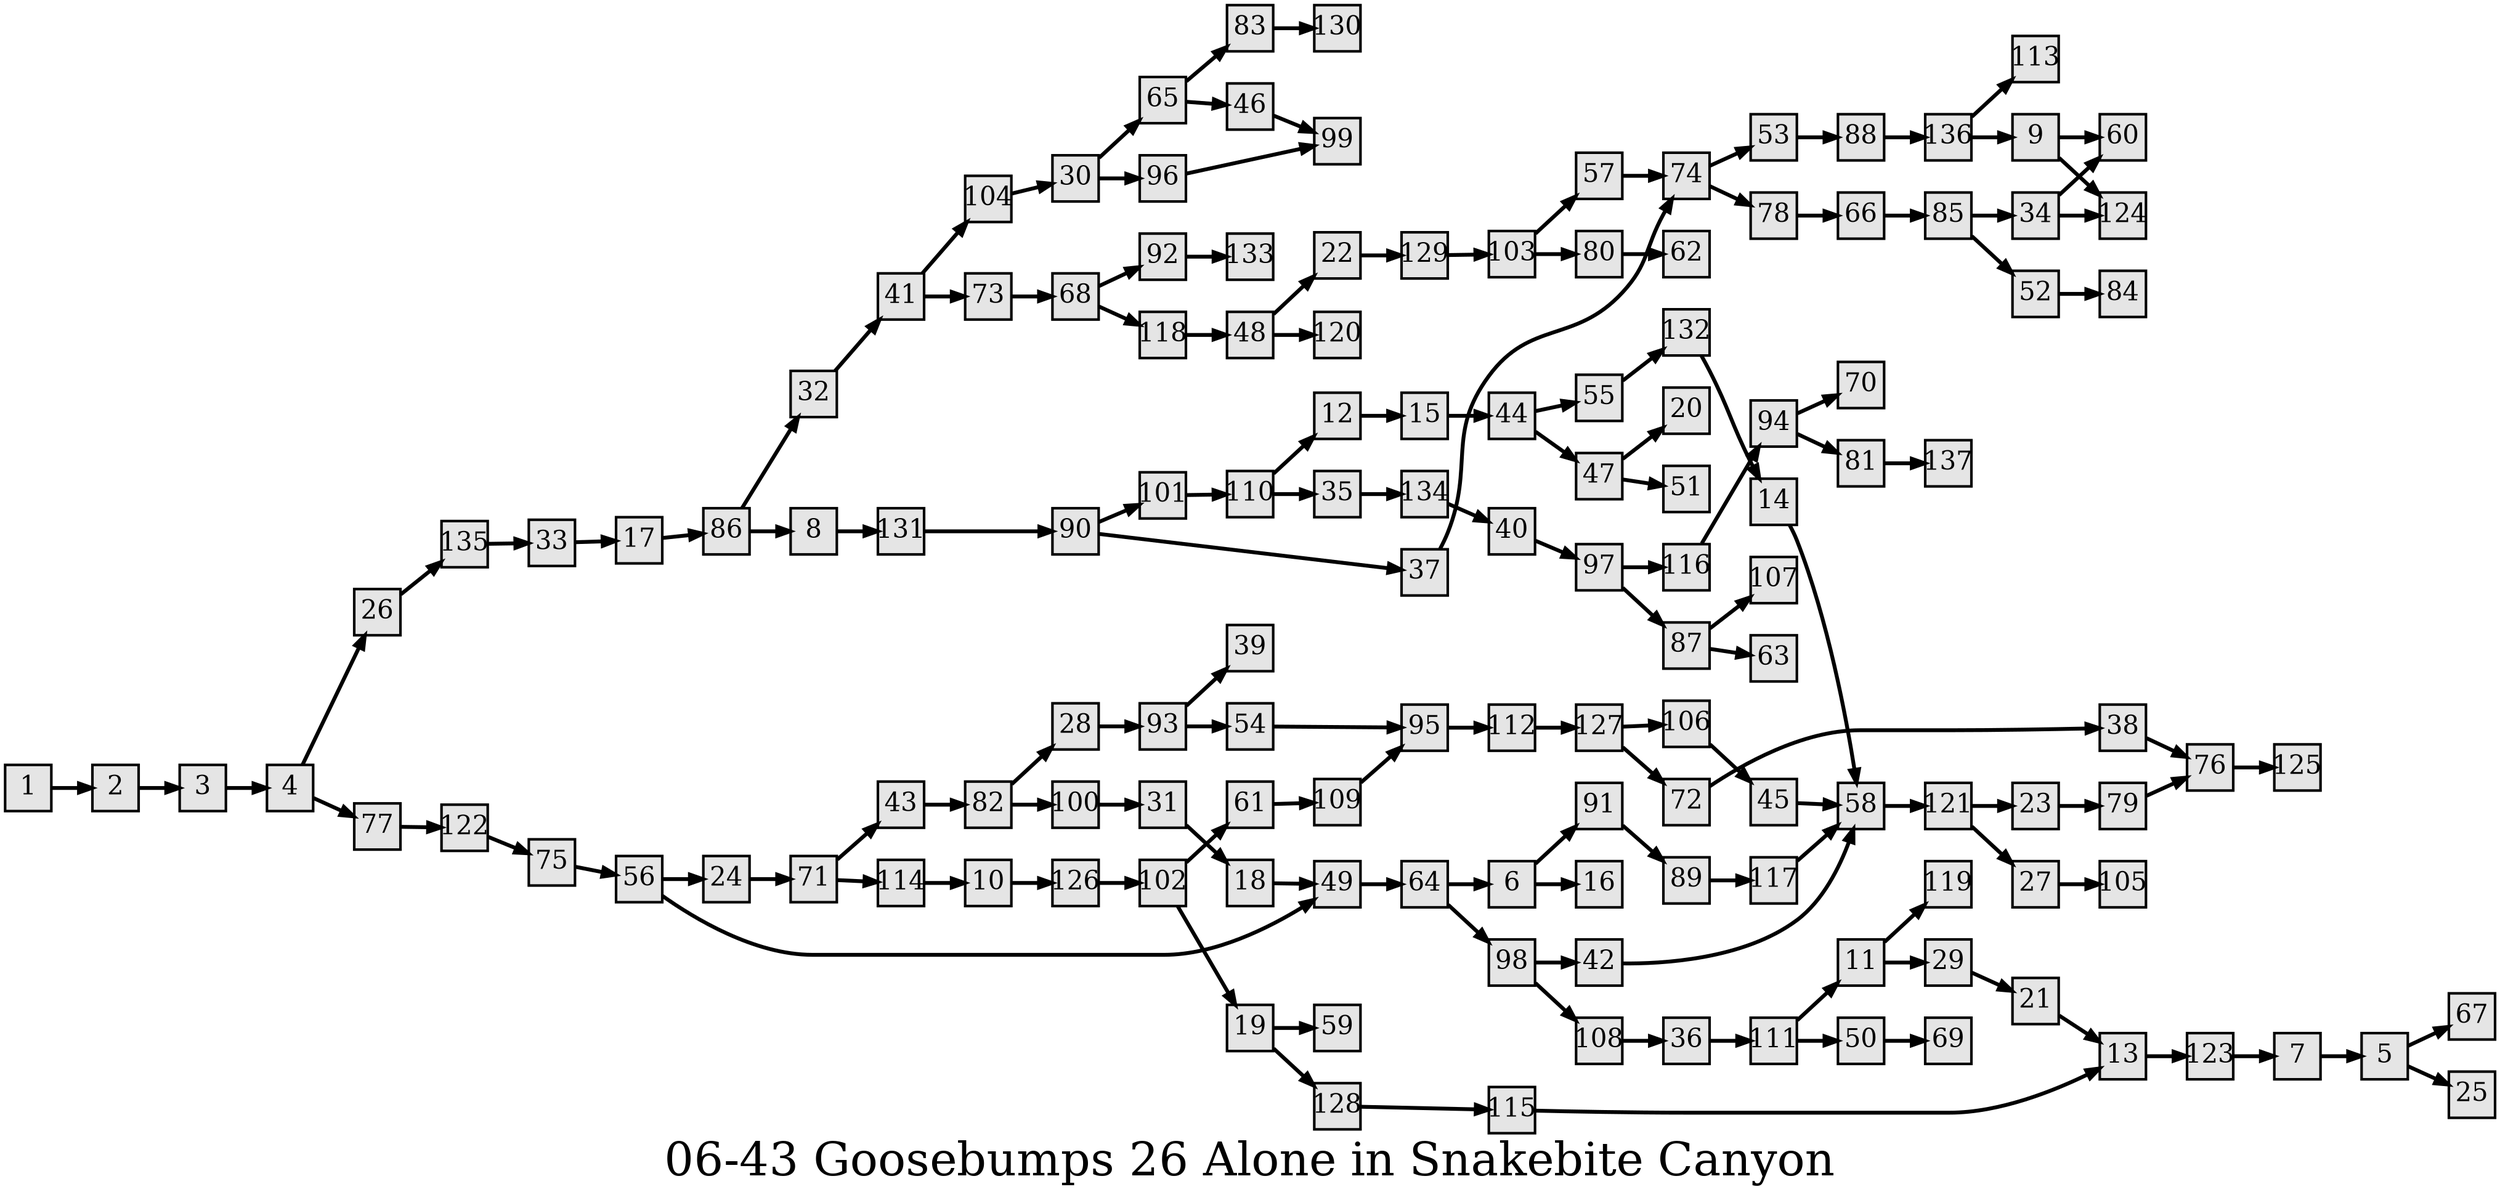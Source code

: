 digraph g{
  graph [ label="06-43 Goosebumps 26 Alone in Snakebite Canyon" rankdir=LR, ordering=out, fontsize=36, nodesep="0.35", ranksep="0.45"];
  node  [shape=rect, penwidth=2, fontsize=20, style=filled, fillcolor=grey90, margin="0,0", labelfloat=true, regular=true, fixedsize=true];
  edge  [labelfloat=true, penwidth=3, fontsize=12];
  // ---;
  // group  : Katz;
  // id     : 06-43;
  // gbid   : 1224;
  // series : Give Yourself Goosebumps;
  // title  : Alone in Snakebite Canyon;
  // author : R.L. Stine;
  // credit:;
  // - name : Yee-Ann Wong;
  // role : encoder;
  // date : 2017-08-31;
  // - name : Jeremy Douglass;
  // role : editor;
  // date : 2017-10-19;
  // render:;
  // - name   : small;
  // styles : gvStyles-small.txt;
  // engine : dot;
  // comment: >;
  
  // ---;
  
  // From | To | Label;
  
  1 -> 2;
  2 -> 3;
  3 -> 4;
  4 -> 26;
  4 -> 77;
  5 -> 67;
  5 -> 25;
  6 -> 91;
  6 -> 16;
  7 -> 5;
  8 -> 131;
  9 -> 60;
  9 -> 124;
  10 -> 126;
  11 -> 119;
  11 -> 29;
  12 -> 15;
  13 -> 123;
  14 -> 58;
  15 -> 44;
  17 -> 86;
  18 -> 49;
  19 -> 59;
  19 -> 128;
  21 -> 13;
  22 -> 129;
  23 -> 79;
  24 -> 71;
  26 -> 135;
  27 -> 105;
  28 -> 93;
  29 -> 21;
  30 -> 65;
  30 -> 96;
  31 -> 18;
  32 -> 41;
  33 -> 17;
  34 -> 60;
  34 -> 124;
  35 -> 134;
  36 -> 111;
  37 -> 74;
  38 -> 76;
  40 -> 97;
  41 -> 104;
  41 -> 73;
  42 -> 58;
  43 -> 82;
  44 -> 55;
  44 -> 47;
  45 -> 58;
  46 -> 99;
  47 -> 20;
  47 -> 51;
  48 -> 22;
  48 -> 120;
  49 -> 64;
  50 -> 69;
  52 -> 84;
  53 -> 88;
  54 -> 95;
  55 -> 132;
  56 -> 24;
  56 -> 49;
  57 -> 74;
  58 -> 121;
  61 -> 109;
  64 -> 6;
  64 -> 98;
  65 -> 83;
  65 -> 46;
  66 -> 85;
  68 -> 92;
  68 -> 118;
  71 -> 43;
  71 -> 114;
  72 -> 38;
  73 -> 68;
  74 -> 53;
  74 -> 78;
  75 -> 56;
  76 -> 125;
  77 -> 122;
  78 -> 66;
  79 -> 76;
  80 -> 62;
  81 -> 137;
  82 -> 28;
  82 -> 100;
  83 -> 130;
  85 -> 34;
  85 -> 52;
  86 -> 32;
  86 -> 8;
  87 -> 107;
  87 -> 63;
  88 -> 136;
  89 -> 117;
  90 -> 101;
  90 -> 37;
  91 -> 89;
  92 -> 133;
  93 -> 54;
  93 -> 39;
  94 -> 70;
  94 -> 81;
  95 -> 112;
  96 -> 99;
  97 -> 116;
  97 -> 87;
  98 -> 42;
  98 -> 108;
  100 -> 31;
  101 -> 110;
  102 -> 61;
  102 -> 19;
  103 -> 57;
  103 -> 80;
  104 -> 30;
  106 -> 45;
  108 -> 36;
  109 -> 95;
  110 -> 12;
  110 -> 35;
  111 -> 11;
  111 -> 50;
  112 -> 127;
  114 -> 10;
  115 -> 13;
  116 -> 94;
  117 -> 58;
  118 -> 48;
  121 -> 23;
  121 -> 27;
  122 -> 75;
  123 -> 7;
  126 -> 102;
  127 -> 106;
  127 -> 72;
  128 -> 115;
  129 -> 103;
  131 -> 90;
  132 -> 14;
  134 -> 40;
  135 -> 33;
  136 -> 9;
  136 -> 113;
}

